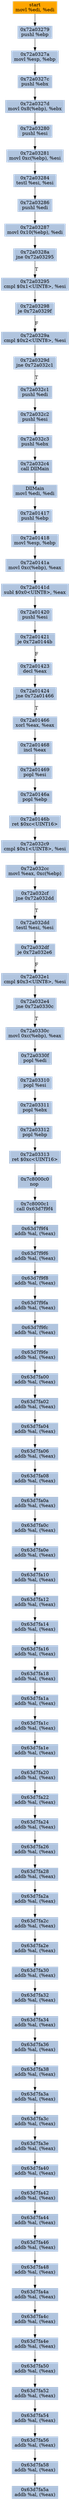 digraph G {
node[shape=rectangle,style=filled,fillcolor=lightsteelblue,color=lightsteelblue]
bgcolor="transparent"
a0x72a03277movl_edi_edi[label="start\nmovl %edi, %edi",color="lightgrey",fillcolor="orange"];
a0x72a03279pushl_ebp[label="0x72a03279\npushl %ebp"];
a0x72a0327amovl_esp_ebp[label="0x72a0327a\nmovl %esp, %ebp"];
a0x72a0327cpushl_ebx[label="0x72a0327c\npushl %ebx"];
a0x72a0327dmovl_0x8ebp__ebx[label="0x72a0327d\nmovl 0x8(%ebp), %ebx"];
a0x72a03280pushl_esi[label="0x72a03280\npushl %esi"];
a0x72a03281movl_0xcebp__esi[label="0x72a03281\nmovl 0xc(%ebp), %esi"];
a0x72a03284testl_esi_esi[label="0x72a03284\ntestl %esi, %esi"];
a0x72a03286pushl_edi[label="0x72a03286\npushl %edi"];
a0x72a03287movl_0x10ebp__edi[label="0x72a03287\nmovl 0x10(%ebp), %edi"];
a0x72a0328ajne_0x72a03295[label="0x72a0328a\njne 0x72a03295"];
a0x72a03295cmpl_0x1UINT8_esi[label="0x72a03295\ncmpl $0x1<UINT8>, %esi"];
a0x72a03298je_0x72a0329f[label="0x72a03298\nje 0x72a0329f"];
a0x72a0329acmpl_0x2UINT8_esi[label="0x72a0329a\ncmpl $0x2<UINT8>, %esi"];
a0x72a0329djne_0x72a032c1[label="0x72a0329d\njne 0x72a032c1"];
a0x72a032c1pushl_edi[label="0x72a032c1\npushl %edi"];
a0x72a032c2pushl_esi[label="0x72a032c2\npushl %esi"];
a0x72a032c3pushl_ebx[label="0x72a032c3\npushl %ebx"];
a0x72a032c4call_DllMain[label="0x72a032c4\ncall DllMain"];
a0x72a01415movl_edi_edi[label="DllMain\nmovl %edi, %edi"];
a0x72a01417pushl_ebp[label="0x72a01417\npushl %ebp"];
a0x72a01418movl_esp_ebp[label="0x72a01418\nmovl %esp, %ebp"];
a0x72a0141amovl_0xcebp__eax[label="0x72a0141a\nmovl 0xc(%ebp), %eax"];
a0x72a0141dsubl_0x0UINT8_eax[label="0x72a0141d\nsubl $0x0<UINT8>, %eax"];
a0x72a01420pushl_esi[label="0x72a01420\npushl %esi"];
a0x72a01421je_0x72a0144b[label="0x72a01421\nje 0x72a0144b"];
a0x72a01423decl_eax[label="0x72a01423\ndecl %eax"];
a0x72a01424jne_0x72a01466[label="0x72a01424\njne 0x72a01466"];
a0x72a01466xorl_eax_eax[label="0x72a01466\nxorl %eax, %eax"];
a0x72a01468incl_eax[label="0x72a01468\nincl %eax"];
a0x72a01469popl_esi[label="0x72a01469\npopl %esi"];
a0x72a0146apopl_ebp[label="0x72a0146a\npopl %ebp"];
a0x72a0146bret_0xcUINT16[label="0x72a0146b\nret $0xc<UINT16>"];
a0x72a032c9cmpl_0x1UINT8_esi[label="0x72a032c9\ncmpl $0x1<UINT8>, %esi"];
a0x72a032ccmovl_eax_0xcebp_[label="0x72a032cc\nmovl %eax, 0xc(%ebp)"];
a0x72a032cfjne_0x72a032dd[label="0x72a032cf\njne 0x72a032dd"];
a0x72a032ddtestl_esi_esi[label="0x72a032dd\ntestl %esi, %esi"];
a0x72a032dfje_0x72a032e6[label="0x72a032df\nje 0x72a032e6"];
a0x72a032e1cmpl_0x3UINT8_esi[label="0x72a032e1\ncmpl $0x3<UINT8>, %esi"];
a0x72a032e4jne_0x72a0330c[label="0x72a032e4\njne 0x72a0330c"];
a0x72a0330cmovl_0xcebp__eax[label="0x72a0330c\nmovl 0xc(%ebp), %eax"];
a0x72a0330fpopl_edi[label="0x72a0330f\npopl %edi"];
a0x72a03310popl_esi[label="0x72a03310\npopl %esi"];
a0x72a03311popl_ebx[label="0x72a03311\npopl %ebx"];
a0x72a03312popl_ebp[label="0x72a03312\npopl %ebp"];
a0x72a03313ret_0xcUINT16[label="0x72a03313\nret $0xc<UINT16>"];
a0x7c8000c0nop_[label="0x7c8000c0\nnop "];
a0x7c8000c1call_0x63d7f9f4[label="0x7c8000c1\ncall 0x63d7f9f4"];
a0x63d7f9f4addb_al_eax_[label="0x63d7f9f4\naddb %al, (%eax)"];
a0x63d7f9f6addb_al_eax_[label="0x63d7f9f6\naddb %al, (%eax)"];
a0x63d7f9f8addb_al_eax_[label="0x63d7f9f8\naddb %al, (%eax)"];
a0x63d7f9faaddb_al_eax_[label="0x63d7f9fa\naddb %al, (%eax)"];
a0x63d7f9fcaddb_al_eax_[label="0x63d7f9fc\naddb %al, (%eax)"];
a0x63d7f9feaddb_al_eax_[label="0x63d7f9fe\naddb %al, (%eax)"];
a0x63d7fa00addb_al_eax_[label="0x63d7fa00\naddb %al, (%eax)"];
a0x63d7fa02addb_al_eax_[label="0x63d7fa02\naddb %al, (%eax)"];
a0x63d7fa04addb_al_eax_[label="0x63d7fa04\naddb %al, (%eax)"];
a0x63d7fa06addb_al_eax_[label="0x63d7fa06\naddb %al, (%eax)"];
a0x63d7fa08addb_al_eax_[label="0x63d7fa08\naddb %al, (%eax)"];
a0x63d7fa0aaddb_al_eax_[label="0x63d7fa0a\naddb %al, (%eax)"];
a0x63d7fa0caddb_al_eax_[label="0x63d7fa0c\naddb %al, (%eax)"];
a0x63d7fa0eaddb_al_eax_[label="0x63d7fa0e\naddb %al, (%eax)"];
a0x63d7fa10addb_al_eax_[label="0x63d7fa10\naddb %al, (%eax)"];
a0x63d7fa12addb_al_eax_[label="0x63d7fa12\naddb %al, (%eax)"];
a0x63d7fa14addb_al_eax_[label="0x63d7fa14\naddb %al, (%eax)"];
a0x63d7fa16addb_al_eax_[label="0x63d7fa16\naddb %al, (%eax)"];
a0x63d7fa18addb_al_eax_[label="0x63d7fa18\naddb %al, (%eax)"];
a0x63d7fa1aaddb_al_eax_[label="0x63d7fa1a\naddb %al, (%eax)"];
a0x63d7fa1caddb_al_eax_[label="0x63d7fa1c\naddb %al, (%eax)"];
a0x63d7fa1eaddb_al_eax_[label="0x63d7fa1e\naddb %al, (%eax)"];
a0x63d7fa20addb_al_eax_[label="0x63d7fa20\naddb %al, (%eax)"];
a0x63d7fa22addb_al_eax_[label="0x63d7fa22\naddb %al, (%eax)"];
a0x63d7fa24addb_al_eax_[label="0x63d7fa24\naddb %al, (%eax)"];
a0x63d7fa26addb_al_eax_[label="0x63d7fa26\naddb %al, (%eax)"];
a0x63d7fa28addb_al_eax_[label="0x63d7fa28\naddb %al, (%eax)"];
a0x63d7fa2aaddb_al_eax_[label="0x63d7fa2a\naddb %al, (%eax)"];
a0x63d7fa2caddb_al_eax_[label="0x63d7fa2c\naddb %al, (%eax)"];
a0x63d7fa2eaddb_al_eax_[label="0x63d7fa2e\naddb %al, (%eax)"];
a0x63d7fa30addb_al_eax_[label="0x63d7fa30\naddb %al, (%eax)"];
a0x63d7fa32addb_al_eax_[label="0x63d7fa32\naddb %al, (%eax)"];
a0x63d7fa34addb_al_eax_[label="0x63d7fa34\naddb %al, (%eax)"];
a0x63d7fa36addb_al_eax_[label="0x63d7fa36\naddb %al, (%eax)"];
a0x63d7fa38addb_al_eax_[label="0x63d7fa38\naddb %al, (%eax)"];
a0x63d7fa3aaddb_al_eax_[label="0x63d7fa3a\naddb %al, (%eax)"];
a0x63d7fa3caddb_al_eax_[label="0x63d7fa3c\naddb %al, (%eax)"];
a0x63d7fa3eaddb_al_eax_[label="0x63d7fa3e\naddb %al, (%eax)"];
a0x63d7fa40addb_al_eax_[label="0x63d7fa40\naddb %al, (%eax)"];
a0x63d7fa42addb_al_eax_[label="0x63d7fa42\naddb %al, (%eax)"];
a0x63d7fa44addb_al_eax_[label="0x63d7fa44\naddb %al, (%eax)"];
a0x63d7fa46addb_al_eax_[label="0x63d7fa46\naddb %al, (%eax)"];
a0x63d7fa48addb_al_eax_[label="0x63d7fa48\naddb %al, (%eax)"];
a0x63d7fa4aaddb_al_eax_[label="0x63d7fa4a\naddb %al, (%eax)"];
a0x63d7fa4caddb_al_eax_[label="0x63d7fa4c\naddb %al, (%eax)"];
a0x63d7fa4eaddb_al_eax_[label="0x63d7fa4e\naddb %al, (%eax)"];
a0x63d7fa50addb_al_eax_[label="0x63d7fa50\naddb %al, (%eax)"];
a0x63d7fa52addb_al_eax_[label="0x63d7fa52\naddb %al, (%eax)"];
a0x63d7fa54addb_al_eax_[label="0x63d7fa54\naddb %al, (%eax)"];
a0x63d7fa56addb_al_eax_[label="0x63d7fa56\naddb %al, (%eax)"];
a0x63d7fa58addb_al_eax_[label="0x63d7fa58\naddb %al, (%eax)"];
a0x63d7fa5aaddb_al_eax_[label="0x63d7fa5a\naddb %al, (%eax)"];
a0x72a03277movl_edi_edi -> a0x72a03279pushl_ebp [color="#000000"];
a0x72a03279pushl_ebp -> a0x72a0327amovl_esp_ebp [color="#000000"];
a0x72a0327amovl_esp_ebp -> a0x72a0327cpushl_ebx [color="#000000"];
a0x72a0327cpushl_ebx -> a0x72a0327dmovl_0x8ebp__ebx [color="#000000"];
a0x72a0327dmovl_0x8ebp__ebx -> a0x72a03280pushl_esi [color="#000000"];
a0x72a03280pushl_esi -> a0x72a03281movl_0xcebp__esi [color="#000000"];
a0x72a03281movl_0xcebp__esi -> a0x72a03284testl_esi_esi [color="#000000"];
a0x72a03284testl_esi_esi -> a0x72a03286pushl_edi [color="#000000"];
a0x72a03286pushl_edi -> a0x72a03287movl_0x10ebp__edi [color="#000000"];
a0x72a03287movl_0x10ebp__edi -> a0x72a0328ajne_0x72a03295 [color="#000000"];
a0x72a0328ajne_0x72a03295 -> a0x72a03295cmpl_0x1UINT8_esi [color="#000000",label="T"];
a0x72a03295cmpl_0x1UINT8_esi -> a0x72a03298je_0x72a0329f [color="#000000"];
a0x72a03298je_0x72a0329f -> a0x72a0329acmpl_0x2UINT8_esi [color="#000000",label="F"];
a0x72a0329acmpl_0x2UINT8_esi -> a0x72a0329djne_0x72a032c1 [color="#000000"];
a0x72a0329djne_0x72a032c1 -> a0x72a032c1pushl_edi [color="#000000",label="T"];
a0x72a032c1pushl_edi -> a0x72a032c2pushl_esi [color="#000000"];
a0x72a032c2pushl_esi -> a0x72a032c3pushl_ebx [color="#000000"];
a0x72a032c3pushl_ebx -> a0x72a032c4call_DllMain [color="#000000"];
a0x72a032c4call_DllMain -> a0x72a01415movl_edi_edi [color="#000000"];
a0x72a01415movl_edi_edi -> a0x72a01417pushl_ebp [color="#000000"];
a0x72a01417pushl_ebp -> a0x72a01418movl_esp_ebp [color="#000000"];
a0x72a01418movl_esp_ebp -> a0x72a0141amovl_0xcebp__eax [color="#000000"];
a0x72a0141amovl_0xcebp__eax -> a0x72a0141dsubl_0x0UINT8_eax [color="#000000"];
a0x72a0141dsubl_0x0UINT8_eax -> a0x72a01420pushl_esi [color="#000000"];
a0x72a01420pushl_esi -> a0x72a01421je_0x72a0144b [color="#000000"];
a0x72a01421je_0x72a0144b -> a0x72a01423decl_eax [color="#000000",label="F"];
a0x72a01423decl_eax -> a0x72a01424jne_0x72a01466 [color="#000000"];
a0x72a01424jne_0x72a01466 -> a0x72a01466xorl_eax_eax [color="#000000",label="T"];
a0x72a01466xorl_eax_eax -> a0x72a01468incl_eax [color="#000000"];
a0x72a01468incl_eax -> a0x72a01469popl_esi [color="#000000"];
a0x72a01469popl_esi -> a0x72a0146apopl_ebp [color="#000000"];
a0x72a0146apopl_ebp -> a0x72a0146bret_0xcUINT16 [color="#000000"];
a0x72a0146bret_0xcUINT16 -> a0x72a032c9cmpl_0x1UINT8_esi [color="#000000"];
a0x72a032c9cmpl_0x1UINT8_esi -> a0x72a032ccmovl_eax_0xcebp_ [color="#000000"];
a0x72a032ccmovl_eax_0xcebp_ -> a0x72a032cfjne_0x72a032dd [color="#000000"];
a0x72a032cfjne_0x72a032dd -> a0x72a032ddtestl_esi_esi [color="#000000",label="T"];
a0x72a032ddtestl_esi_esi -> a0x72a032dfje_0x72a032e6 [color="#000000"];
a0x72a032dfje_0x72a032e6 -> a0x72a032e1cmpl_0x3UINT8_esi [color="#000000",label="F"];
a0x72a032e1cmpl_0x3UINT8_esi -> a0x72a032e4jne_0x72a0330c [color="#000000"];
a0x72a032e4jne_0x72a0330c -> a0x72a0330cmovl_0xcebp__eax [color="#000000",label="T"];
a0x72a0330cmovl_0xcebp__eax -> a0x72a0330fpopl_edi [color="#000000"];
a0x72a0330fpopl_edi -> a0x72a03310popl_esi [color="#000000"];
a0x72a03310popl_esi -> a0x72a03311popl_ebx [color="#000000"];
a0x72a03311popl_ebx -> a0x72a03312popl_ebp [color="#000000"];
a0x72a03312popl_ebp -> a0x72a03313ret_0xcUINT16 [color="#000000"];
a0x72a03313ret_0xcUINT16 -> a0x7c8000c0nop_ [color="#000000"];
a0x7c8000c0nop_ -> a0x7c8000c1call_0x63d7f9f4 [color="#000000"];
a0x7c8000c1call_0x63d7f9f4 -> a0x63d7f9f4addb_al_eax_ [color="#000000"];
a0x63d7f9f4addb_al_eax_ -> a0x63d7f9f6addb_al_eax_ [color="#000000"];
a0x63d7f9f6addb_al_eax_ -> a0x63d7f9f8addb_al_eax_ [color="#000000"];
a0x63d7f9f8addb_al_eax_ -> a0x63d7f9faaddb_al_eax_ [color="#000000"];
a0x63d7f9faaddb_al_eax_ -> a0x63d7f9fcaddb_al_eax_ [color="#000000"];
a0x63d7f9fcaddb_al_eax_ -> a0x63d7f9feaddb_al_eax_ [color="#000000"];
a0x63d7f9feaddb_al_eax_ -> a0x63d7fa00addb_al_eax_ [color="#000000"];
a0x63d7fa00addb_al_eax_ -> a0x63d7fa02addb_al_eax_ [color="#000000"];
a0x63d7fa02addb_al_eax_ -> a0x63d7fa04addb_al_eax_ [color="#000000"];
a0x63d7fa04addb_al_eax_ -> a0x63d7fa06addb_al_eax_ [color="#000000"];
a0x63d7fa06addb_al_eax_ -> a0x63d7fa08addb_al_eax_ [color="#000000"];
a0x63d7fa08addb_al_eax_ -> a0x63d7fa0aaddb_al_eax_ [color="#000000"];
a0x63d7fa0aaddb_al_eax_ -> a0x63d7fa0caddb_al_eax_ [color="#000000"];
a0x63d7fa0caddb_al_eax_ -> a0x63d7fa0eaddb_al_eax_ [color="#000000"];
a0x63d7fa0eaddb_al_eax_ -> a0x63d7fa10addb_al_eax_ [color="#000000"];
a0x63d7fa10addb_al_eax_ -> a0x63d7fa12addb_al_eax_ [color="#000000"];
a0x63d7fa12addb_al_eax_ -> a0x63d7fa14addb_al_eax_ [color="#000000"];
a0x63d7fa14addb_al_eax_ -> a0x63d7fa16addb_al_eax_ [color="#000000"];
a0x63d7fa16addb_al_eax_ -> a0x63d7fa18addb_al_eax_ [color="#000000"];
a0x63d7fa18addb_al_eax_ -> a0x63d7fa1aaddb_al_eax_ [color="#000000"];
a0x63d7fa1aaddb_al_eax_ -> a0x63d7fa1caddb_al_eax_ [color="#000000"];
a0x63d7fa1caddb_al_eax_ -> a0x63d7fa1eaddb_al_eax_ [color="#000000"];
a0x63d7fa1eaddb_al_eax_ -> a0x63d7fa20addb_al_eax_ [color="#000000"];
a0x63d7fa20addb_al_eax_ -> a0x63d7fa22addb_al_eax_ [color="#000000"];
a0x63d7fa22addb_al_eax_ -> a0x63d7fa24addb_al_eax_ [color="#000000"];
a0x63d7fa24addb_al_eax_ -> a0x63d7fa26addb_al_eax_ [color="#000000"];
a0x63d7fa26addb_al_eax_ -> a0x63d7fa28addb_al_eax_ [color="#000000"];
a0x63d7fa28addb_al_eax_ -> a0x63d7fa2aaddb_al_eax_ [color="#000000"];
a0x63d7fa2aaddb_al_eax_ -> a0x63d7fa2caddb_al_eax_ [color="#000000"];
a0x63d7fa2caddb_al_eax_ -> a0x63d7fa2eaddb_al_eax_ [color="#000000"];
a0x63d7fa2eaddb_al_eax_ -> a0x63d7fa30addb_al_eax_ [color="#000000"];
a0x63d7fa30addb_al_eax_ -> a0x63d7fa32addb_al_eax_ [color="#000000"];
a0x63d7fa32addb_al_eax_ -> a0x63d7fa34addb_al_eax_ [color="#000000"];
a0x63d7fa34addb_al_eax_ -> a0x63d7fa36addb_al_eax_ [color="#000000"];
a0x63d7fa36addb_al_eax_ -> a0x63d7fa38addb_al_eax_ [color="#000000"];
a0x63d7fa38addb_al_eax_ -> a0x63d7fa3aaddb_al_eax_ [color="#000000"];
a0x63d7fa3aaddb_al_eax_ -> a0x63d7fa3caddb_al_eax_ [color="#000000"];
a0x63d7fa3caddb_al_eax_ -> a0x63d7fa3eaddb_al_eax_ [color="#000000"];
a0x63d7fa3eaddb_al_eax_ -> a0x63d7fa40addb_al_eax_ [color="#000000"];
a0x63d7fa40addb_al_eax_ -> a0x63d7fa42addb_al_eax_ [color="#000000"];
a0x63d7fa42addb_al_eax_ -> a0x63d7fa44addb_al_eax_ [color="#000000"];
a0x63d7fa44addb_al_eax_ -> a0x63d7fa46addb_al_eax_ [color="#000000"];
a0x63d7fa46addb_al_eax_ -> a0x63d7fa48addb_al_eax_ [color="#000000"];
a0x63d7fa48addb_al_eax_ -> a0x63d7fa4aaddb_al_eax_ [color="#000000"];
a0x63d7fa4aaddb_al_eax_ -> a0x63d7fa4caddb_al_eax_ [color="#000000"];
a0x63d7fa4caddb_al_eax_ -> a0x63d7fa4eaddb_al_eax_ [color="#000000"];
a0x63d7fa4eaddb_al_eax_ -> a0x63d7fa50addb_al_eax_ [color="#000000"];
a0x63d7fa50addb_al_eax_ -> a0x63d7fa52addb_al_eax_ [color="#000000"];
a0x63d7fa52addb_al_eax_ -> a0x63d7fa54addb_al_eax_ [color="#000000"];
a0x63d7fa54addb_al_eax_ -> a0x63d7fa56addb_al_eax_ [color="#000000"];
a0x63d7fa56addb_al_eax_ -> a0x63d7fa58addb_al_eax_ [color="#000000"];
a0x63d7fa58addb_al_eax_ -> a0x63d7fa5aaddb_al_eax_ [color="#000000"];
}
